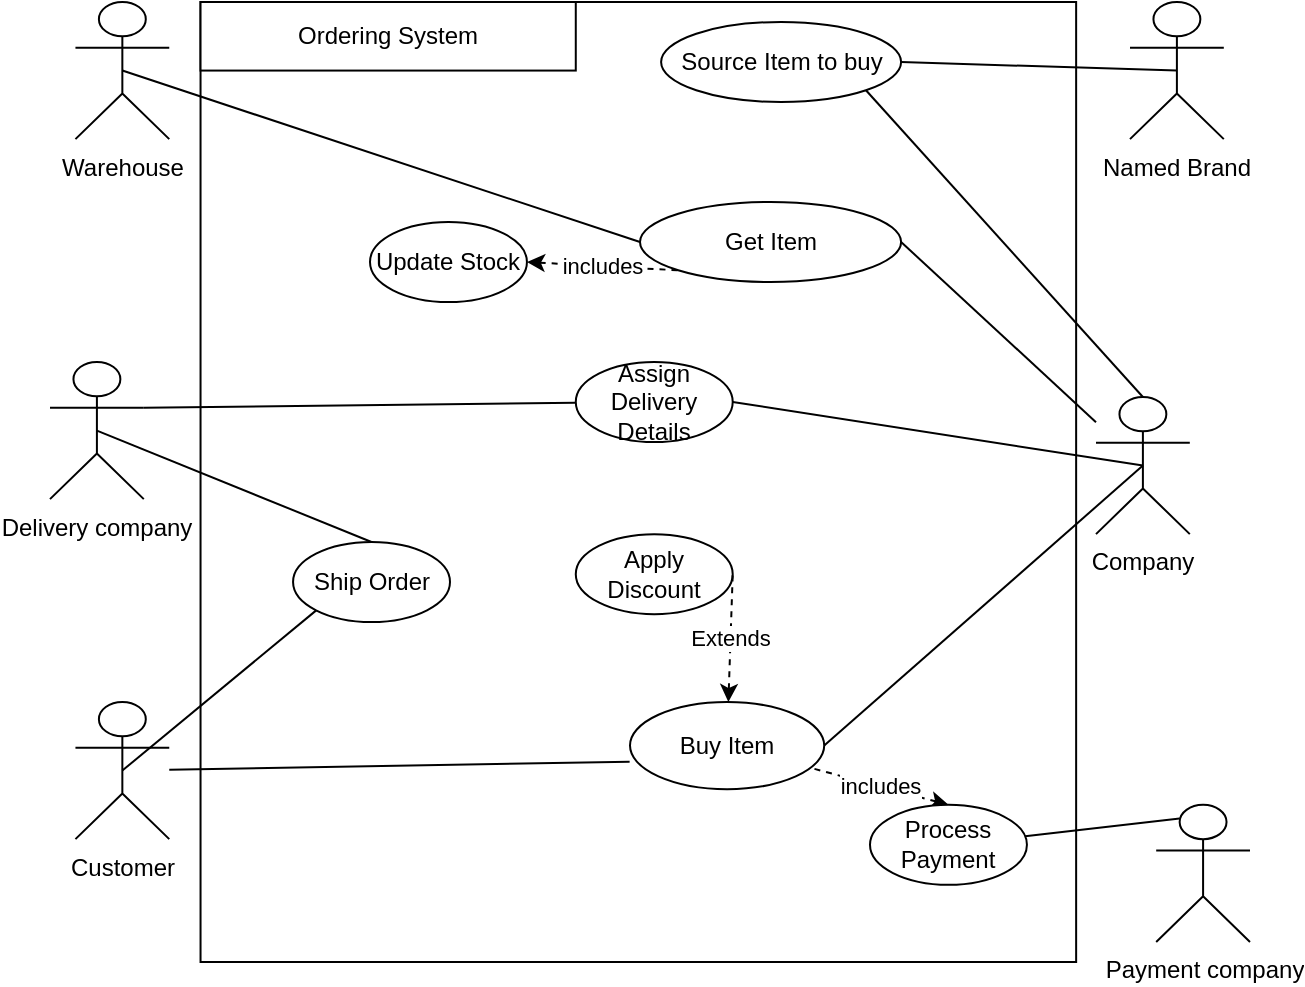 <mxfile version="15.4.3" type="github">
  <diagram id="DHhrmYZk-_BRDJjHjTTv" name="Page-1">
    <mxGraphModel dx="1673" dy="1038" grid="1" gridSize="10" guides="1" tooltips="1" connect="1" arrows="1" fold="1" page="1" pageScale="1" pageWidth="850" pageHeight="1100" math="0" shadow="0">
      <root>
        <mxCell id="0" />
        <mxCell id="1" parent="0" />
        <mxCell id="JzrAF8KT72Ozs5m3SB34-1" value="Payment company" style="shape=umlActor;verticalLabelPosition=bottom;verticalAlign=top;html=1;outlineConnect=0;" parent="1" vertex="1">
          <mxGeometry x="683.093" y="561.431" width="46.907" height="68.571" as="geometry" />
        </mxCell>
        <mxCell id="JzrAF8KT72Ozs5m3SB34-2" value="Company" style="shape=umlActor;verticalLabelPosition=bottom;verticalAlign=top;html=1;outlineConnect=0;" parent="1" vertex="1">
          <mxGeometry x="652.998" y="357.5" width="46.907" height="68.571" as="geometry" />
        </mxCell>
        <mxCell id="JzrAF8KT72Ozs5m3SB34-3" value="Delivery company" style="shape=umlActor;verticalLabelPosition=bottom;verticalAlign=top;html=1;outlineConnect=0;" parent="1" vertex="1">
          <mxGeometry x="130.0" y="340.001" width="46.907" height="68.571" as="geometry" />
        </mxCell>
        <mxCell id="JzrAF8KT72Ozs5m3SB34-4" value="Customer" style="shape=umlActor;verticalLabelPosition=bottom;verticalAlign=top;html=1;outlineConnect=0;" parent="1" vertex="1">
          <mxGeometry x="142.723" y="509.996" width="46.907" height="68.571" as="geometry" />
        </mxCell>
        <mxCell id="JzrAF8KT72Ozs5m3SB34-5" value="Warehouse" style="shape=umlActor;verticalLabelPosition=bottom;verticalAlign=top;html=1;outlineConnect=0;" parent="1" vertex="1">
          <mxGeometry x="142.723" y="160" width="46.907" height="68.571" as="geometry" />
        </mxCell>
        <mxCell id="JzrAF8KT72Ozs5m3SB34-10" value="" style="rounded=0;whiteSpace=wrap;html=1;" parent="1" vertex="1">
          <mxGeometry x="205.27" y="160" width="437.8" height="480" as="geometry" />
        </mxCell>
        <mxCell id="JzrAF8KT72Ozs5m3SB34-11" value="Ordering System" style="rounded=0;whiteSpace=wrap;html=1;" parent="1" vertex="1">
          <mxGeometry x="205.265" y="160" width="187.627" height="34.286" as="geometry" />
        </mxCell>
        <mxCell id="JzrAF8KT72Ozs5m3SB34-45" style="rounded=0;orthogonalLoop=1;jettySize=auto;html=1;exitX=1;exitY=0.5;exitDx=0;exitDy=0;endArrow=none;endFill=0;entryX=0.5;entryY=0.5;entryDx=0;entryDy=0;entryPerimeter=0;" parent="1" source="JzrAF8KT72Ozs5m3SB34-12" target="JzrAF8KT72Ozs5m3SB34-2" edge="1">
          <mxGeometry x="-2030.0" y="160" as="geometry" />
        </mxCell>
        <mxCell id="JzrAF8KT72Ozs5m3SB34-12" value="Buy Item" style="ellipse;whiteSpace=wrap;html=1;" parent="1" vertex="1">
          <mxGeometry x="420" y="510" width="97.11" height="43.57" as="geometry" />
        </mxCell>
        <mxCell id="JzrAF8KT72Ozs5m3SB34-18" value="Get Item" style="ellipse;whiteSpace=wrap;html=1;" parent="1" vertex="1">
          <mxGeometry x="425" y="260" width="130.55" height="40" as="geometry" />
        </mxCell>
        <mxCell id="JzrAF8KT72Ozs5m3SB34-46" style="rounded=0;orthogonalLoop=1;jettySize=auto;html=1;exitX=-0.002;exitY=0.685;exitDx=0;exitDy=0;endArrow=none;endFill=0;exitPerimeter=0;" parent="1" source="JzrAF8KT72Ozs5m3SB34-12" target="JzrAF8KT72Ozs5m3SB34-4" edge="1">
          <mxGeometry x="-2030.0" y="160" as="geometry">
            <mxPoint x="382.36" y="308.368" as="sourcePoint" />
            <mxPoint x="201.263" y="440" as="targetPoint" />
          </mxGeometry>
        </mxCell>
        <mxCell id="JzrAF8KT72Ozs5m3SB34-47" value="Apply Discount" style="ellipse;whiteSpace=wrap;html=1;" parent="1" vertex="1">
          <mxGeometry x="392.89" y="426.07" width="78.47" height="40" as="geometry" />
        </mxCell>
        <mxCell id="JzrAF8KT72Ozs5m3SB34-48" value="Extends" style="rounded=0;orthogonalLoop=1;jettySize=auto;html=1;endArrow=none;endFill=0;entryX=1;entryY=0.5;entryDx=0;entryDy=0;startArrow=classic;startFill=1;dashed=1;" parent="1" source="JzrAF8KT72Ozs5m3SB34-12" target="JzrAF8KT72Ozs5m3SB34-47" edge="1">
          <mxGeometry x="-2030.0" y="160" as="geometry">
            <mxPoint x="360.078" y="339.141" as="sourcePoint" />
            <mxPoint x="212.52" y="450" as="targetPoint" />
          </mxGeometry>
        </mxCell>
        <mxCell id="JzrAF8KT72Ozs5m3SB34-52" style="rounded=0;orthogonalLoop=1;jettySize=auto;html=1;endArrow=none;endFill=0;entryX=0.5;entryY=0.5;entryDx=0;entryDy=0;entryPerimeter=0;exitX=0;exitY=0.5;exitDx=0;exitDy=0;" parent="1" source="JzrAF8KT72Ozs5m3SB34-18" target="JzrAF8KT72Ozs5m3SB34-5" edge="1">
          <mxGeometry x="-1871.26" y="80.15" as="geometry">
            <mxPoint x="490" y="210" as="sourcePoint" />
            <mxPoint x="220" y="220" as="targetPoint" />
          </mxGeometry>
        </mxCell>
        <mxCell id="JzrAF8KT72Ozs5m3SB34-56" style="rounded=0;orthogonalLoop=1;jettySize=auto;html=1;endArrow=none;endFill=0;exitX=1;exitY=0.5;exitDx=0;exitDy=0;" parent="1" source="JzrAF8KT72Ozs5m3SB34-18" target="JzrAF8KT72Ozs5m3SB34-2" edge="1">
          <mxGeometry x="-1861.26" y="90.15" as="geometry">
            <mxPoint x="470.0" y="224.29" as="sourcePoint" />
            <mxPoint x="176.176" y="204.286" as="targetPoint" />
          </mxGeometry>
        </mxCell>
        <mxCell id="JzrAF8KT72Ozs5m3SB34-60" value="includes" style="rounded=0;orthogonalLoop=1;jettySize=auto;html=1;exitX=1;exitY=0.5;exitDx=0;exitDy=0;endArrow=none;endFill=0;entryX=0;entryY=1;entryDx=0;entryDy=0;startArrow=classic;startFill=1;dashed=1;" parent="1" source="JzrAF8KT72Ozs5m3SB34-61" target="JzrAF8KT72Ozs5m3SB34-18" edge="1">
          <mxGeometry x="-2000.07" y="90" as="geometry">
            <mxPoint x="469.93" y="251.785" as="sourcePoint" />
            <mxPoint x="378.4" y="250" as="targetPoint" />
          </mxGeometry>
        </mxCell>
        <mxCell id="JzrAF8KT72Ozs5m3SB34-61" value="Update Stock" style="ellipse;whiteSpace=wrap;html=1;" parent="1" vertex="1">
          <mxGeometry x="290.0" y="270" width="78.47" height="40" as="geometry" />
        </mxCell>
        <mxCell id="JzrAF8KT72Ozs5m3SB34-62" value="includes" style="rounded=0;orthogonalLoop=1;jettySize=auto;html=1;exitX=0.5;exitY=0;exitDx=0;exitDy=0;endArrow=none;endFill=0;startArrow=classic;startFill=1;dashed=1;" parent="1" source="JzrAF8KT72Ozs5m3SB34-63" target="JzrAF8KT72Ozs5m3SB34-12" edge="1">
          <mxGeometry x="-1837.99" y="240.66" as="geometry">
            <mxPoint x="632.01" y="402.445" as="sourcePoint" />
            <mxPoint x="503.481" y="339.995" as="targetPoint" />
          </mxGeometry>
        </mxCell>
        <mxCell id="JzrAF8KT72Ozs5m3SB34-63" value="Process Payment" style="ellipse;whiteSpace=wrap;html=1;" parent="1" vertex="1">
          <mxGeometry x="540.0" y="561.43" width="78.47" height="40" as="geometry" />
        </mxCell>
        <mxCell id="JzrAF8KT72Ozs5m3SB34-64" style="rounded=0;orthogonalLoop=1;jettySize=auto;html=1;endArrow=none;endFill=0;entryX=0.25;entryY=0.1;entryDx=0;entryDy=0;entryPerimeter=0;" parent="1" source="JzrAF8KT72Ozs5m3SB34-63" target="JzrAF8KT72Ozs5m3SB34-1" edge="1">
          <mxGeometry x="-2020.0" y="170" as="geometry">
            <mxPoint x="547.11" y="331.785" as="sourcePoint" />
            <mxPoint x="686.451" y="401.786" as="targetPoint" />
          </mxGeometry>
        </mxCell>
        <mxCell id="JzrAF8KT72Ozs5m3SB34-65" value="Ship Order" style="ellipse;whiteSpace=wrap;html=1;" parent="1" vertex="1">
          <mxGeometry x="251.53" y="430" width="78.47" height="40" as="geometry" />
        </mxCell>
        <mxCell id="JzrAF8KT72Ozs5m3SB34-66" value="Assign Delivery Details" style="ellipse;whiteSpace=wrap;html=1;" parent="1" vertex="1">
          <mxGeometry x="392.89" y="340" width="78.47" height="40" as="geometry" />
        </mxCell>
        <mxCell id="JzrAF8KT72Ozs5m3SB34-67" style="rounded=0;orthogonalLoop=1;jettySize=auto;html=1;endArrow=none;endFill=0;exitX=1;exitY=0.333;exitDx=0;exitDy=0;exitPerimeter=0;" parent="1" source="JzrAF8KT72Ozs5m3SB34-3" target="JzrAF8KT72Ozs5m3SB34-66" edge="1">
          <mxGeometry x="-2161.81" y="167.12" as="geometry">
            <mxPoint x="270.0" y="285.54" as="sourcePoint" />
            <mxPoint x="356.084" y="434.47" as="targetPoint" />
          </mxGeometry>
        </mxCell>
        <mxCell id="JzrAF8KT72Ozs5m3SB34-68" style="rounded=0;orthogonalLoop=1;jettySize=auto;html=1;endArrow=none;endFill=0;exitX=0.5;exitY=0.5;exitDx=0;exitDy=0;exitPerimeter=0;entryX=1;entryY=0.5;entryDx=0;entryDy=0;" parent="1" source="JzrAF8KT72Ozs5m3SB34-2" target="JzrAF8KT72Ozs5m3SB34-66" edge="1">
          <mxGeometry x="-2151.81" y="177.12" as="geometry">
            <mxPoint x="186.907" y="372.859" as="sourcePoint" />
            <mxPoint x="402.896" y="370.363" as="targetPoint" />
          </mxGeometry>
        </mxCell>
        <mxCell id="JzrAF8KT72Ozs5m3SB34-69" style="rounded=0;orthogonalLoop=1;jettySize=auto;html=1;endArrow=none;endFill=0;exitX=0.5;exitY=0.5;exitDx=0;exitDy=0;exitPerimeter=0;entryX=0.5;entryY=0;entryDx=0;entryDy=0;" parent="1" source="JzrAF8KT72Ozs5m3SB34-3" target="JzrAF8KT72Ozs5m3SB34-65" edge="1">
          <mxGeometry x="-2141.81" y="187.12" as="geometry">
            <mxPoint x="686.451" y="401.786" as="sourcePoint" />
            <mxPoint x="481.36" y="370" as="targetPoint" />
          </mxGeometry>
        </mxCell>
        <mxCell id="JzrAF8KT72Ozs5m3SB34-70" style="rounded=0;orthogonalLoop=1;jettySize=auto;html=1;endArrow=none;endFill=0;exitX=0.5;exitY=0.5;exitDx=0;exitDy=0;exitPerimeter=0;entryX=0;entryY=1;entryDx=0;entryDy=0;" parent="1" source="JzrAF8KT72Ozs5m3SB34-4" target="JzrAF8KT72Ozs5m3SB34-65" edge="1">
          <mxGeometry x="-2131.81" y="197.12" as="geometry">
            <mxPoint x="163.454" y="384.287" as="sourcePoint" />
            <mxPoint x="300.765" y="440" as="targetPoint" />
          </mxGeometry>
        </mxCell>
        <mxCell id="XQG8gu4nsH44_S5Qix6K-4" value="Named Brand" style="shape=umlActor;verticalLabelPosition=bottom;verticalAlign=top;html=1;outlineConnect=0;" vertex="1" parent="1">
          <mxGeometry x="669.998" y="160" width="46.907" height="68.571" as="geometry" />
        </mxCell>
        <mxCell id="XQG8gu4nsH44_S5Qix6K-7" style="rounded=0;orthogonalLoop=1;jettySize=auto;html=1;exitX=1;exitY=0.5;exitDx=0;exitDy=0;entryX=0.5;entryY=0.5;entryDx=0;entryDy=0;entryPerimeter=0;endArrow=none;endFill=0;" edge="1" parent="1" source="XQG8gu4nsH44_S5Qix6K-6" target="XQG8gu4nsH44_S5Qix6K-4">
          <mxGeometry relative="1" as="geometry" />
        </mxCell>
        <mxCell id="XQG8gu4nsH44_S5Qix6K-8" style="edgeStyle=none;rounded=0;orthogonalLoop=1;jettySize=auto;html=1;exitX=1;exitY=1;exitDx=0;exitDy=0;entryX=0.5;entryY=0;entryDx=0;entryDy=0;entryPerimeter=0;endArrow=none;endFill=0;" edge="1" parent="1" source="XQG8gu4nsH44_S5Qix6K-6" target="JzrAF8KT72Ozs5m3SB34-2">
          <mxGeometry relative="1" as="geometry" />
        </mxCell>
        <mxCell id="XQG8gu4nsH44_S5Qix6K-6" value="Source Item to buy" style="ellipse;whiteSpace=wrap;html=1;" vertex="1" parent="1">
          <mxGeometry x="435.55" y="170" width="120" height="40" as="geometry" />
        </mxCell>
      </root>
    </mxGraphModel>
  </diagram>
</mxfile>
